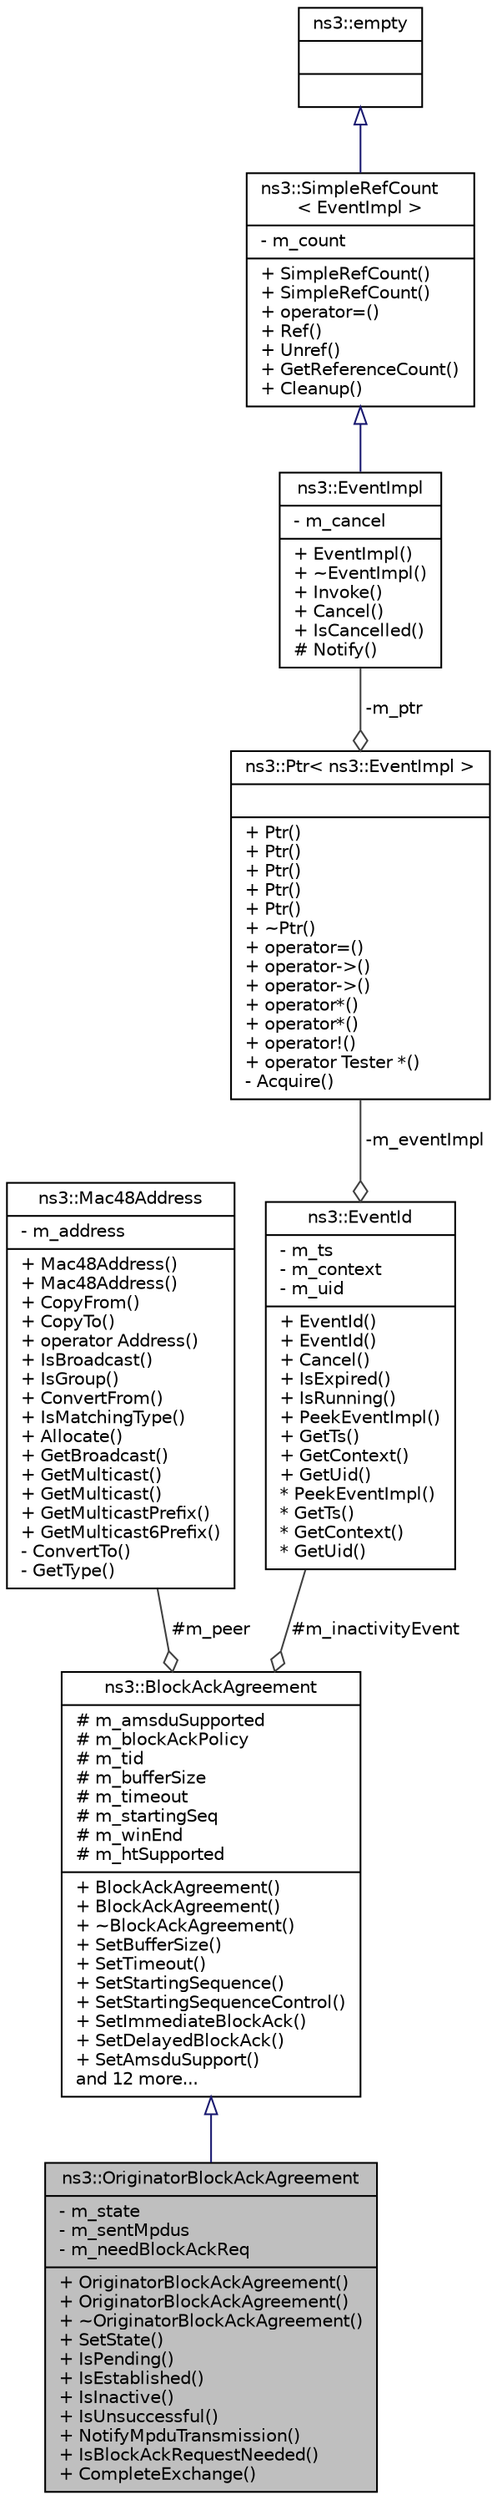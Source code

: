 digraph "ns3::OriginatorBlockAckAgreement"
{
  edge [fontname="Helvetica",fontsize="10",labelfontname="Helvetica",labelfontsize="10"];
  node [fontname="Helvetica",fontsize="10",shape=record];
  Node1 [label="{ns3::OriginatorBlockAckAgreement\n|- m_state\l- m_sentMpdus\l- m_needBlockAckReq\l|+ OriginatorBlockAckAgreement()\l+ OriginatorBlockAckAgreement()\l+ ~OriginatorBlockAckAgreement()\l+ SetState()\l+ IsPending()\l+ IsEstablished()\l+ IsInactive()\l+ IsUnsuccessful()\l+ NotifyMpduTransmission()\l+ IsBlockAckRequestNeeded()\l+ CompleteExchange()\l}",height=0.2,width=0.4,color="black", fillcolor="grey75", style="filled", fontcolor="black"];
  Node2 -> Node1 [dir="back",color="midnightblue",fontsize="10",style="solid",arrowtail="onormal"];
  Node2 [label="{ns3::BlockAckAgreement\n|# m_amsduSupported\l# m_blockAckPolicy\l# m_tid\l# m_bufferSize\l# m_timeout\l# m_startingSeq\l# m_winEnd\l# m_htSupported\l|+ BlockAckAgreement()\l+ BlockAckAgreement()\l+ ~BlockAckAgreement()\l+ SetBufferSize()\l+ SetTimeout()\l+ SetStartingSequence()\l+ SetStartingSequenceControl()\l+ SetImmediateBlockAck()\l+ SetDelayedBlockAck()\l+ SetAmsduSupport()\land 12 more...\l}",height=0.2,width=0.4,color="black", fillcolor="white", style="filled",URL="$d8/d42/classns3_1_1BlockAckAgreement.html",tooltip="Maintains information for a block ack agreement. "];
  Node3 -> Node2 [color="grey25",fontsize="10",style="solid",label=" #m_peer" ,arrowhead="odiamond"];
  Node3 [label="{ns3::Mac48Address\n|- m_address\l|+ Mac48Address()\l+ Mac48Address()\l+ CopyFrom()\l+ CopyTo()\l+ operator Address()\l+ IsBroadcast()\l+ IsGroup()\l+ ConvertFrom()\l+ IsMatchingType()\l+ Allocate()\l+ GetBroadcast()\l+ GetMulticast()\l+ GetMulticast()\l+ GetMulticastPrefix()\l+ GetMulticast6Prefix()\l- ConvertTo()\l- GetType()\l}",height=0.2,width=0.4,color="black", fillcolor="white", style="filled",URL="$db/dee/classns3_1_1Mac48Address.html",tooltip="an EUI-48 address "];
  Node4 -> Node2 [color="grey25",fontsize="10",style="solid",label=" #m_inactivityEvent" ,arrowhead="odiamond"];
  Node4 [label="{ns3::EventId\n|- m_ts\l- m_context\l- m_uid\l|+ EventId()\l+ EventId()\l+ Cancel()\l+ IsExpired()\l+ IsRunning()\l+ PeekEventImpl()\l+ GetTs()\l+ GetContext()\l+ GetUid()\l* PeekEventImpl()\l* GetTs()\l* GetContext()\l* GetUid()\l}",height=0.2,width=0.4,color="black", fillcolor="white", style="filled",URL="$d1/df8/classns3_1_1EventId.html",tooltip="An identifier for simulation events. "];
  Node5 -> Node4 [color="grey25",fontsize="10",style="solid",label=" -m_eventImpl" ,arrowhead="odiamond"];
  Node5 [label="{ns3::Ptr\< ns3::EventImpl \>\n||+ Ptr()\l+ Ptr()\l+ Ptr()\l+ Ptr()\l+ Ptr()\l+ ~Ptr()\l+ operator=()\l+ operator-\>()\l+ operator-\>()\l+ operator*()\l+ operator*()\l+ operator!()\l+ operator Tester *()\l- Acquire()\l}",height=0.2,width=0.4,color="black", fillcolor="white", style="filled",URL="$dc/d90/classns3_1_1Ptr.html"];
  Node6 -> Node5 [color="grey25",fontsize="10",style="solid",label=" -m_ptr" ,arrowhead="odiamond"];
  Node6 [label="{ns3::EventImpl\n|- m_cancel\l|+ EventImpl()\l+ ~EventImpl()\l+ Invoke()\l+ Cancel()\l+ IsCancelled()\l# Notify()\l}",height=0.2,width=0.4,color="black", fillcolor="white", style="filled",URL="$da/def/classns3_1_1EventImpl.html",tooltip="A simulation event. "];
  Node7 -> Node6 [dir="back",color="midnightblue",fontsize="10",style="solid",arrowtail="onormal"];
  Node7 [label="{ns3::SimpleRefCount\l\< EventImpl \>\n|- m_count\l|+ SimpleRefCount()\l+ SimpleRefCount()\l+ operator=()\l+ Ref()\l+ Unref()\l+ GetReferenceCount()\l+ Cleanup()\l}",height=0.2,width=0.4,color="black", fillcolor="white", style="filled",URL="$da/da1/classns3_1_1SimpleRefCount.html"];
  Node8 -> Node7 [dir="back",color="midnightblue",fontsize="10",style="solid",arrowtail="onormal"];
  Node8 [label="{ns3::empty\n||}",height=0.2,width=0.4,color="black", fillcolor="white", style="filled",URL="$d9/d6a/classns3_1_1empty.html",tooltip="make Callback use a separate empty type "];
}
